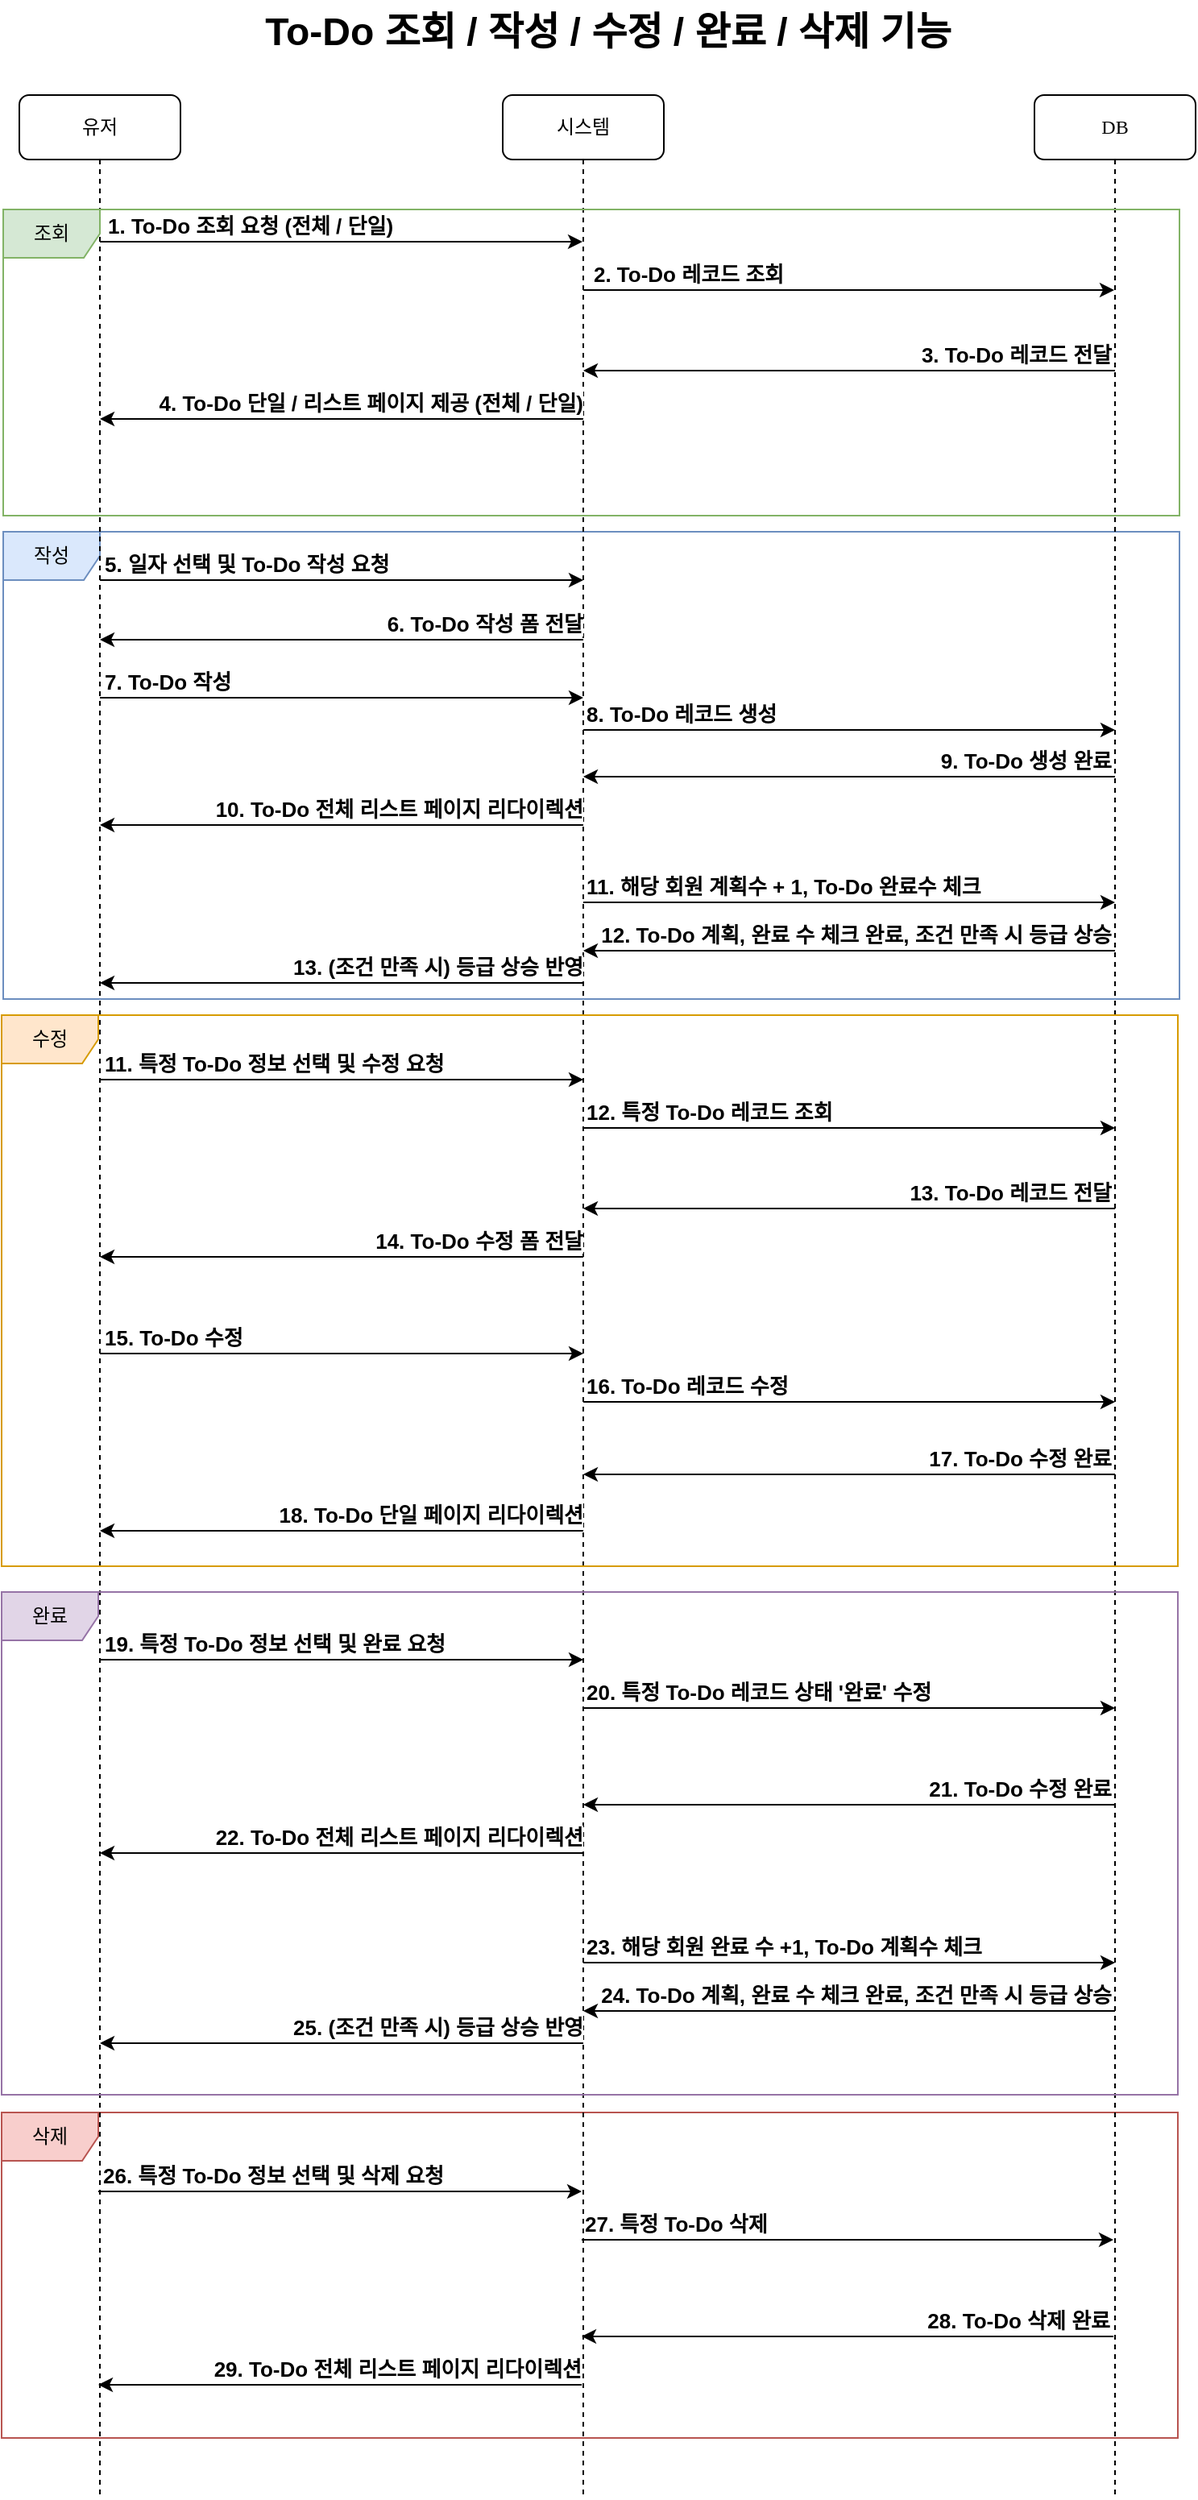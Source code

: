 <mxfile version="21.1.2" type="github">
  <diagram name="Page-1" id="2YBvvXClWsGukQMizWep">
    <mxGraphModel dx="1434" dy="764" grid="1" gridSize="10" guides="1" tooltips="1" connect="1" arrows="1" fold="1" page="1" pageScale="1" pageWidth="850" pageHeight="1100" math="0" shadow="0">
      <root>
        <mxCell id="0" />
        <mxCell id="1" parent="0" />
        <mxCell id="5XuNz84cgK7RM7en4Wda-99" value="삭제" style="shape=umlFrame;whiteSpace=wrap;html=1;pointerEvents=0;fillColor=#f8cecc;strokeColor=#b85450;" parent="1" vertex="1">
          <mxGeometry x="49" y="1361" width="730" height="202" as="geometry" />
        </mxCell>
        <mxCell id="5XuNz84cgK7RM7en4Wda-34" value="작성" style="shape=umlFrame;whiteSpace=wrap;html=1;pointerEvents=0;fillColor=#dae8fc;strokeColor=#6c8ebf;" parent="1" vertex="1">
          <mxGeometry x="50" y="380" width="730" height="290" as="geometry" />
        </mxCell>
        <mxCell id="5XuNz84cgK7RM7en4Wda-1" value="To-Do 조회 / 작성 / 수정 / 완료 / 삭제 기능" style="text;strokeColor=none;fillColor=none;html=1;fontSize=24;fontStyle=1;verticalAlign=middle;align=center;" parent="1" vertex="1">
          <mxGeometry x="375" y="50" width="100" height="40" as="geometry" />
        </mxCell>
        <mxCell id="5XuNz84cgK7RM7en4Wda-2" value="시스템" style="shape=umlLifeline;perimeter=lifelinePerimeter;whiteSpace=wrap;html=1;container=1;collapsible=0;recursiveResize=0;outlineConnect=0;rounded=1;shadow=0;comic=0;labelBackgroundColor=none;strokeWidth=1;fontFamily=Verdana;fontSize=12;align=center;" parent="1" vertex="1">
          <mxGeometry x="360" y="109" width="100" height="1491" as="geometry" />
        </mxCell>
        <mxCell id="5XuNz84cgK7RM7en4Wda-18" value="" style="endArrow=classic;html=1;rounded=0;" parent="5XuNz84cgK7RM7en4Wda-2" target="5XuNz84cgK7RM7en4Wda-7" edge="1">
          <mxGeometry width="50" height="50" relative="1" as="geometry">
            <mxPoint x="50" y="201" as="sourcePoint" />
            <mxPoint x="-40" y="201" as="targetPoint" />
          </mxGeometry>
        </mxCell>
        <mxCell id="5XuNz84cgK7RM7en4Wda-20" value="" style="endArrow=classic;html=1;rounded=0;" parent="5XuNz84cgK7RM7en4Wda-2" edge="1">
          <mxGeometry width="50" height="50" relative="1" as="geometry">
            <mxPoint x="-250" y="301" as="sourcePoint" />
            <mxPoint x="50" y="301" as="targetPoint" />
          </mxGeometry>
        </mxCell>
        <mxCell id="5XuNz84cgK7RM7en4Wda-21" value="5. 일자 선택 및 To-Do 작성 요청" style="edgeLabel;html=1;align=left;verticalAlign=middle;resizable=0;points=[];fontSize=13;fontStyle=1" parent="5XuNz84cgK7RM7en4Wda-20" vertex="1" connectable="0">
          <mxGeometry x="-0.245" y="4" relative="1" as="geometry">
            <mxPoint x="-113" y="-6" as="offset" />
          </mxGeometry>
        </mxCell>
        <mxCell id="5XuNz84cgK7RM7en4Wda-22" value="" style="endArrow=classic;html=1;rounded=0;" parent="5XuNz84cgK7RM7en4Wda-2" edge="1">
          <mxGeometry width="50" height="50" relative="1" as="geometry">
            <mxPoint x="50" y="338" as="sourcePoint" />
            <mxPoint x="-250" y="338" as="targetPoint" />
          </mxGeometry>
        </mxCell>
        <mxCell id="5XuNz84cgK7RM7en4Wda-23" value="6. To-Do 작성 폼 전달" style="edgeLabel;html=1;align=right;verticalAlign=middle;resizable=0;points=[];fontSize=13;fontStyle=1" parent="5XuNz84cgK7RM7en4Wda-2" vertex="1" connectable="0">
          <mxGeometry x="50" y="328" as="geometry" />
        </mxCell>
        <mxCell id="5XuNz84cgK7RM7en4Wda-36" value="" style="endArrow=classic;html=1;rounded=0;" parent="5XuNz84cgK7RM7en4Wda-2" edge="1">
          <mxGeometry width="50" height="50" relative="1" as="geometry">
            <mxPoint x="-250" y="611" as="sourcePoint" />
            <mxPoint x="50" y="611" as="targetPoint" />
          </mxGeometry>
        </mxCell>
        <mxCell id="5XuNz84cgK7RM7en4Wda-37" value="11. 특정 To-Do 정보 선택 및 수정 요청" style="edgeLabel;html=1;align=left;verticalAlign=middle;resizable=0;points=[];fontSize=13;fontStyle=1" parent="5XuNz84cgK7RM7en4Wda-36" vertex="1" connectable="0">
          <mxGeometry x="-0.245" y="4" relative="1" as="geometry">
            <mxPoint x="-113" y="-6" as="offset" />
          </mxGeometry>
        </mxCell>
        <mxCell id="5XuNz84cgK7RM7en4Wda-44" value="" style="endArrow=classic;html=1;rounded=0;" parent="5XuNz84cgK7RM7en4Wda-2" edge="1">
          <mxGeometry width="50" height="50" relative="1" as="geometry">
            <mxPoint x="50" y="721" as="sourcePoint" />
            <mxPoint x="-250" y="721" as="targetPoint" />
          </mxGeometry>
        </mxCell>
        <mxCell id="5XuNz84cgK7RM7en4Wda-45" value="14. To-Do 수정 폼 전달" style="edgeLabel;html=1;align=right;verticalAlign=middle;resizable=0;points=[];fontSize=13;fontStyle=1" parent="5XuNz84cgK7RM7en4Wda-2" vertex="1" connectable="0">
          <mxGeometry x="50" y="711" as="geometry" />
        </mxCell>
        <mxCell id="5XuNz84cgK7RM7en4Wda-75" value="16. To-Do 레코드 수정" style="edgeLabel;html=1;align=left;verticalAlign=middle;resizable=0;points=[];fontSize=13;fontStyle=1" parent="5XuNz84cgK7RM7en4Wda-2" vertex="1" connectable="0">
          <mxGeometry x="50" y="801" as="geometry" />
        </mxCell>
        <mxCell id="5XuNz84cgK7RM7en4Wda-4" value="DB" style="shape=umlLifeline;perimeter=lifelinePerimeter;whiteSpace=wrap;html=1;container=1;collapsible=0;recursiveResize=0;outlineConnect=0;rounded=1;shadow=0;comic=0;labelBackgroundColor=none;strokeWidth=1;fontFamily=Verdana;fontSize=12;align=center;" parent="1" vertex="1">
          <mxGeometry x="690" y="109" width="100" height="1491" as="geometry" />
        </mxCell>
        <mxCell id="5XuNz84cgK7RM7en4Wda-14" value="" style="endArrow=classic;html=1;rounded=0;" parent="5XuNz84cgK7RM7en4Wda-4" target="5XuNz84cgK7RM7en4Wda-2" edge="1">
          <mxGeometry width="50" height="50" relative="1" as="geometry">
            <mxPoint x="50" y="171" as="sourcePoint" />
            <mxPoint x="-50" y="171" as="targetPoint" />
          </mxGeometry>
        </mxCell>
        <mxCell id="5XuNz84cgK7RM7en4Wda-15" value="3. To-Do 레코드 전달" style="edgeLabel;html=1;align=right;verticalAlign=middle;resizable=0;points=[];fontSize=13;fontStyle=1" parent="5XuNz84cgK7RM7en4Wda-4" vertex="1" connectable="0">
          <mxGeometry x="48" y="161" as="geometry" />
        </mxCell>
        <mxCell id="5XuNz84cgK7RM7en4Wda-40" value="" style="endArrow=classic;html=1;rounded=0;" parent="5XuNz84cgK7RM7en4Wda-4" edge="1">
          <mxGeometry width="50" height="50" relative="1" as="geometry">
            <mxPoint x="50" y="691" as="sourcePoint" />
            <mxPoint x="-280" y="691" as="targetPoint" />
          </mxGeometry>
        </mxCell>
        <mxCell id="5XuNz84cgK7RM7en4Wda-41" value="13. To-Do 레코드 전달" style="edgeLabel;html=1;align=right;verticalAlign=middle;resizable=0;points=[];fontSize=13;fontStyle=1" parent="5XuNz84cgK7RM7en4Wda-4" vertex="1" connectable="0">
          <mxGeometry x="48" y="681" as="geometry" />
        </mxCell>
        <mxCell id="5XuNz84cgK7RM7en4Wda-7" value="유저" style="shape=umlLifeline;perimeter=lifelinePerimeter;whiteSpace=wrap;html=1;container=1;collapsible=0;recursiveResize=0;outlineConnect=0;rounded=1;shadow=0;comic=0;labelBackgroundColor=none;strokeWidth=1;fontFamily=Verdana;fontSize=12;align=center;" parent="1" vertex="1">
          <mxGeometry x="60" y="109" width="100" height="1491" as="geometry" />
        </mxCell>
        <mxCell id="5XuNz84cgK7RM7en4Wda-8" value="" style="endArrow=classic;html=1;rounded=0;" parent="1" target="5XuNz84cgK7RM7en4Wda-2" edge="1">
          <mxGeometry width="50" height="50" relative="1" as="geometry">
            <mxPoint x="110" y="200" as="sourcePoint" />
            <mxPoint x="260" y="200" as="targetPoint" />
          </mxGeometry>
        </mxCell>
        <mxCell id="5XuNz84cgK7RM7en4Wda-11" value="1. To-Do 조회 요청 (전체 / 단일)" style="edgeLabel;html=1;align=center;verticalAlign=middle;resizable=0;points=[];fontSize=13;fontStyle=1" parent="5XuNz84cgK7RM7en4Wda-8" vertex="1" connectable="0">
          <mxGeometry x="-0.245" y="4" relative="1" as="geometry">
            <mxPoint x="-20" y="-6" as="offset" />
          </mxGeometry>
        </mxCell>
        <mxCell id="5XuNz84cgK7RM7en4Wda-9" value="" style="endArrow=classic;html=1;rounded=0;" parent="1" target="5XuNz84cgK7RM7en4Wda-4" edge="1">
          <mxGeometry width="50" height="50" relative="1" as="geometry">
            <mxPoint x="410" y="230" as="sourcePoint" />
            <mxPoint x="710" y="230" as="targetPoint" />
          </mxGeometry>
        </mxCell>
        <mxCell id="5XuNz84cgK7RM7en4Wda-12" value="2. To-Do 레코드 조회" style="edgeLabel;html=1;align=center;verticalAlign=middle;resizable=0;points=[];fontSize=13;fontStyle=1" parent="1" vertex="1" connectable="0">
          <mxGeometry x="475" y="220" as="geometry" />
        </mxCell>
        <mxCell id="5XuNz84cgK7RM7en4Wda-19" value="4. To-Do 단일 / 리스트 페이지 제공 (전체 / 단일)" style="edgeLabel;html=1;align=right;verticalAlign=middle;resizable=0;points=[];fontSize=13;fontStyle=1" parent="1" vertex="1" connectable="0">
          <mxGeometry x="410" y="300" as="geometry" />
        </mxCell>
        <mxCell id="5XuNz84cgK7RM7en4Wda-24" value="" style="endArrow=classic;html=1;rounded=0;" parent="1" edge="1">
          <mxGeometry width="50" height="50" relative="1" as="geometry">
            <mxPoint x="110" y="483" as="sourcePoint" />
            <mxPoint x="410" y="483" as="targetPoint" />
          </mxGeometry>
        </mxCell>
        <mxCell id="5XuNz84cgK7RM7en4Wda-25" value="7. To-Do 작성" style="edgeLabel;html=1;align=left;verticalAlign=middle;resizable=0;points=[];fontSize=13;fontStyle=1" parent="5XuNz84cgK7RM7en4Wda-24" vertex="1" connectable="0">
          <mxGeometry x="-0.245" y="4" relative="1" as="geometry">
            <mxPoint x="-113" y="-6" as="offset" />
          </mxGeometry>
        </mxCell>
        <mxCell id="5XuNz84cgK7RM7en4Wda-26" value="" style="endArrow=classic;html=1;rounded=0;" parent="1" edge="1">
          <mxGeometry width="50" height="50" relative="1" as="geometry">
            <mxPoint x="410" y="503" as="sourcePoint" />
            <mxPoint x="740" y="503" as="targetPoint" />
          </mxGeometry>
        </mxCell>
        <mxCell id="5XuNz84cgK7RM7en4Wda-27" value="8. To-Do 레코드 생성" style="edgeLabel;html=1;align=left;verticalAlign=middle;resizable=0;points=[];fontSize=13;fontStyle=1" parent="1" vertex="1" connectable="0">
          <mxGeometry x="410" y="493" as="geometry" />
        </mxCell>
        <mxCell id="5XuNz84cgK7RM7en4Wda-30" value="" style="endArrow=classic;html=1;rounded=0;" parent="1" edge="1">
          <mxGeometry width="50" height="50" relative="1" as="geometry">
            <mxPoint x="740" y="532" as="sourcePoint" />
            <mxPoint x="410" y="532" as="targetPoint" />
          </mxGeometry>
        </mxCell>
        <mxCell id="5XuNz84cgK7RM7en4Wda-31" value="9. To-Do 생성 완료" style="edgeLabel;html=1;align=right;verticalAlign=middle;resizable=0;points=[];fontSize=13;fontStyle=1" parent="1" vertex="1" connectable="0">
          <mxGeometry x="738" y="522" as="geometry" />
        </mxCell>
        <mxCell id="5XuNz84cgK7RM7en4Wda-32" value="" style="endArrow=classic;html=1;rounded=0;" parent="1" edge="1">
          <mxGeometry width="50" height="50" relative="1" as="geometry">
            <mxPoint x="410" y="562" as="sourcePoint" />
            <mxPoint x="110" y="562" as="targetPoint" />
          </mxGeometry>
        </mxCell>
        <mxCell id="5XuNz84cgK7RM7en4Wda-33" value="10. To-Do 전체 리스트 페이지 리다이렉션" style="edgeLabel;html=1;align=right;verticalAlign=middle;resizable=0;points=[];fontSize=13;fontStyle=1" parent="1" vertex="1" connectable="0">
          <mxGeometry x="410" y="552" as="geometry" />
        </mxCell>
        <mxCell id="5XuNz84cgK7RM7en4Wda-35" value="조회" style="shape=umlFrame;whiteSpace=wrap;html=1;pointerEvents=0;fillColor=#d5e8d4;strokeColor=#82b366;" parent="1" vertex="1">
          <mxGeometry x="50" y="180" width="730" height="190" as="geometry" />
        </mxCell>
        <mxCell id="5XuNz84cgK7RM7en4Wda-38" value="" style="endArrow=classic;html=1;rounded=0;" parent="1" edge="1">
          <mxGeometry width="50" height="50" relative="1" as="geometry">
            <mxPoint x="410" y="750" as="sourcePoint" />
            <mxPoint x="740" y="750" as="targetPoint" />
          </mxGeometry>
        </mxCell>
        <mxCell id="5XuNz84cgK7RM7en4Wda-39" value="12. 특정 To-Do 레코드 조회" style="edgeLabel;html=1;align=left;verticalAlign=middle;resizable=0;points=[];fontSize=13;fontStyle=1" parent="1" vertex="1" connectable="0">
          <mxGeometry x="410" y="740" as="geometry" />
        </mxCell>
        <mxCell id="5XuNz84cgK7RM7en4Wda-72" value="" style="endArrow=classic;html=1;rounded=0;" parent="1" edge="1">
          <mxGeometry width="50" height="50" relative="1" as="geometry">
            <mxPoint x="110" y="890" as="sourcePoint" />
            <mxPoint x="410" y="890" as="targetPoint" />
          </mxGeometry>
        </mxCell>
        <mxCell id="5XuNz84cgK7RM7en4Wda-73" value="15. To-Do 수정" style="edgeLabel;html=1;align=left;verticalAlign=middle;resizable=0;points=[];fontSize=13;fontStyle=1" parent="5XuNz84cgK7RM7en4Wda-72" vertex="1" connectable="0">
          <mxGeometry x="-0.245" y="4" relative="1" as="geometry">
            <mxPoint x="-113" y="-6" as="offset" />
          </mxGeometry>
        </mxCell>
        <mxCell id="5XuNz84cgK7RM7en4Wda-74" value="" style="endArrow=classic;html=1;rounded=0;" parent="1" edge="1">
          <mxGeometry width="50" height="50" relative="1" as="geometry">
            <mxPoint x="410" y="920" as="sourcePoint" />
            <mxPoint x="740" y="920" as="targetPoint" />
          </mxGeometry>
        </mxCell>
        <mxCell id="5XuNz84cgK7RM7en4Wda-76" value="" style="endArrow=classic;html=1;rounded=0;" parent="1" edge="1">
          <mxGeometry width="50" height="50" relative="1" as="geometry">
            <mxPoint x="740" y="965" as="sourcePoint" />
            <mxPoint x="410" y="965" as="targetPoint" />
          </mxGeometry>
        </mxCell>
        <mxCell id="5XuNz84cgK7RM7en4Wda-77" value="17. To-Do 수정 완료" style="edgeLabel;html=1;align=right;verticalAlign=middle;resizable=0;points=[];fontSize=13;fontStyle=1" parent="1" vertex="1" connectable="0">
          <mxGeometry x="738" y="955" as="geometry" />
        </mxCell>
        <mxCell id="5XuNz84cgK7RM7en4Wda-78" value="" style="endArrow=classic;html=1;rounded=0;" parent="1" edge="1">
          <mxGeometry width="50" height="50" relative="1" as="geometry">
            <mxPoint x="410" y="1000" as="sourcePoint" />
            <mxPoint x="110" y="1000" as="targetPoint" />
          </mxGeometry>
        </mxCell>
        <mxCell id="5XuNz84cgK7RM7en4Wda-79" value="18. To-Do 단일 페이지 리다이렉션" style="edgeLabel;html=1;align=right;verticalAlign=middle;resizable=0;points=[];fontSize=13;fontStyle=1" parent="1" vertex="1" connectable="0">
          <mxGeometry x="410" y="990" as="geometry" />
        </mxCell>
        <mxCell id="5XuNz84cgK7RM7en4Wda-81" value="수정" style="shape=umlFrame;whiteSpace=wrap;html=1;pointerEvents=0;fillColor=#ffe6cc;strokeColor=#d79b00;" parent="1" vertex="1">
          <mxGeometry x="49" y="680" width="730" height="342" as="geometry" />
        </mxCell>
        <mxCell id="5XuNz84cgK7RM7en4Wda-82" value="" style="endArrow=classic;html=1;rounded=0;" parent="1" edge="1">
          <mxGeometry width="50" height="50" relative="1" as="geometry">
            <mxPoint x="110" y="1080" as="sourcePoint" />
            <mxPoint x="410" y="1080" as="targetPoint" />
          </mxGeometry>
        </mxCell>
        <mxCell id="5XuNz84cgK7RM7en4Wda-83" value="19. 특정 To-Do 정보 선택 및 완료 요청" style="edgeLabel;html=1;align=left;verticalAlign=middle;resizable=0;points=[];fontSize=13;fontStyle=1" parent="5XuNz84cgK7RM7en4Wda-82" vertex="1" connectable="0">
          <mxGeometry x="-0.245" y="4" relative="1" as="geometry">
            <mxPoint x="-113" y="-6" as="offset" />
          </mxGeometry>
        </mxCell>
        <mxCell id="5XuNz84cgK7RM7en4Wda-84" value="" style="endArrow=classic;html=1;rounded=0;" parent="1" edge="1">
          <mxGeometry width="50" height="50" relative="1" as="geometry">
            <mxPoint x="410" y="1110" as="sourcePoint" />
            <mxPoint x="740" y="1110" as="targetPoint" />
          </mxGeometry>
        </mxCell>
        <mxCell id="5XuNz84cgK7RM7en4Wda-85" value="20. 특정 To-Do 레코드 상태 &#39;완료&#39; 수정" style="edgeLabel;html=1;align=left;verticalAlign=middle;resizable=0;points=[];fontSize=13;fontStyle=1" parent="1" vertex="1" connectable="0">
          <mxGeometry x="410" y="1100" as="geometry" />
        </mxCell>
        <mxCell id="5XuNz84cgK7RM7en4Wda-86" value="" style="endArrow=classic;html=1;rounded=0;" parent="1" edge="1">
          <mxGeometry width="50" height="50" relative="1" as="geometry">
            <mxPoint x="740" y="1170" as="sourcePoint" />
            <mxPoint x="410" y="1170" as="targetPoint" />
          </mxGeometry>
        </mxCell>
        <mxCell id="5XuNz84cgK7RM7en4Wda-87" value="21. To-Do 수정 완료" style="edgeLabel;html=1;align=right;verticalAlign=middle;resizable=0;points=[];fontSize=13;fontStyle=1" parent="1" vertex="1" connectable="0">
          <mxGeometry x="738" y="1160" as="geometry" />
        </mxCell>
        <mxCell id="5XuNz84cgK7RM7en4Wda-88" value="" style="endArrow=classic;html=1;rounded=0;" parent="1" edge="1">
          <mxGeometry width="50" height="50" relative="1" as="geometry">
            <mxPoint x="410" y="1200" as="sourcePoint" />
            <mxPoint x="110" y="1200" as="targetPoint" />
          </mxGeometry>
        </mxCell>
        <mxCell id="5XuNz84cgK7RM7en4Wda-89" value="22. To-Do 전체 리스트 페이지 리다이렉션" style="edgeLabel;html=1;align=right;verticalAlign=middle;resizable=0;points=[];fontSize=13;fontStyle=1" parent="1" vertex="1" connectable="0">
          <mxGeometry x="410" y="1190" as="geometry" />
        </mxCell>
        <mxCell id="5XuNz84cgK7RM7en4Wda-90" value="완료" style="shape=umlFrame;whiteSpace=wrap;html=1;pointerEvents=0;fillColor=#e1d5e7;strokeColor=#9673a6;" parent="1" vertex="1">
          <mxGeometry x="49" y="1038" width="730" height="312" as="geometry" />
        </mxCell>
        <mxCell id="5XuNz84cgK7RM7en4Wda-91" value="" style="endArrow=classic;html=1;rounded=0;" parent="1" edge="1">
          <mxGeometry width="50" height="50" relative="1" as="geometry">
            <mxPoint x="109" y="1410" as="sourcePoint" />
            <mxPoint x="409" y="1410" as="targetPoint" />
          </mxGeometry>
        </mxCell>
        <mxCell id="5XuNz84cgK7RM7en4Wda-92" value="26. 특정 To-Do 정보 선택 및 삭제 요청" style="edgeLabel;html=1;align=left;verticalAlign=middle;resizable=0;points=[];fontSize=13;fontStyle=1" parent="5XuNz84cgK7RM7en4Wda-91" vertex="1" connectable="0">
          <mxGeometry x="-0.245" y="4" relative="1" as="geometry">
            <mxPoint x="-113" y="-6" as="offset" />
          </mxGeometry>
        </mxCell>
        <mxCell id="5XuNz84cgK7RM7en4Wda-93" value="" style="endArrow=classic;html=1;rounded=0;" parent="1" edge="1">
          <mxGeometry width="50" height="50" relative="1" as="geometry">
            <mxPoint x="409" y="1440" as="sourcePoint" />
            <mxPoint x="739" y="1440" as="targetPoint" />
          </mxGeometry>
        </mxCell>
        <mxCell id="5XuNz84cgK7RM7en4Wda-94" value="27. 특정 To-Do 삭제" style="edgeLabel;html=1;align=left;verticalAlign=middle;resizable=0;points=[];fontSize=13;fontStyle=1" parent="1" vertex="1" connectable="0">
          <mxGeometry x="409" y="1430" as="geometry" />
        </mxCell>
        <mxCell id="5XuNz84cgK7RM7en4Wda-95" value="" style="endArrow=classic;html=1;rounded=0;" parent="1" edge="1">
          <mxGeometry width="50" height="50" relative="1" as="geometry">
            <mxPoint x="739" y="1500" as="sourcePoint" />
            <mxPoint x="409" y="1500" as="targetPoint" />
          </mxGeometry>
        </mxCell>
        <mxCell id="5XuNz84cgK7RM7en4Wda-96" value="28. To-Do 삭제 완료" style="edgeLabel;html=1;align=right;verticalAlign=middle;resizable=0;points=[];fontSize=13;fontStyle=1" parent="1" vertex="1" connectable="0">
          <mxGeometry x="737" y="1490" as="geometry" />
        </mxCell>
        <mxCell id="5XuNz84cgK7RM7en4Wda-97" value="" style="endArrow=classic;html=1;rounded=0;" parent="1" edge="1">
          <mxGeometry width="50" height="50" relative="1" as="geometry">
            <mxPoint x="409" y="1530" as="sourcePoint" />
            <mxPoint x="109" y="1530" as="targetPoint" />
          </mxGeometry>
        </mxCell>
        <mxCell id="5XuNz84cgK7RM7en4Wda-98" value="29. To-Do 전체 리스트 페이지 리다이렉션" style="edgeLabel;html=1;align=right;verticalAlign=middle;resizable=0;points=[];fontSize=13;fontStyle=1" parent="1" vertex="1" connectable="0">
          <mxGeometry x="409" y="1520" as="geometry" />
        </mxCell>
        <mxCell id="5XuNz84cgK7RM7en4Wda-111" value="" style="endArrow=classic;html=1;rounded=0;" parent="1" edge="1">
          <mxGeometry width="50" height="50" relative="1" as="geometry">
            <mxPoint x="410" y="1268" as="sourcePoint" />
            <mxPoint x="740" y="1268" as="targetPoint" />
          </mxGeometry>
        </mxCell>
        <mxCell id="5XuNz84cgK7RM7en4Wda-112" value="23. 해당 회원 완료 수 +1, To-Do 계획수 체크" style="edgeLabel;html=1;align=left;verticalAlign=middle;resizable=0;points=[];fontSize=13;fontStyle=1" parent="1" vertex="1" connectable="0">
          <mxGeometry x="410" y="1258" as="geometry" />
        </mxCell>
        <mxCell id="5XuNz84cgK7RM7en4Wda-113" value="" style="endArrow=classic;html=1;rounded=0;" parent="1" edge="1">
          <mxGeometry width="50" height="50" relative="1" as="geometry">
            <mxPoint x="740" y="1298" as="sourcePoint" />
            <mxPoint x="410" y="1298" as="targetPoint" />
          </mxGeometry>
        </mxCell>
        <mxCell id="5XuNz84cgK7RM7en4Wda-114" value="24. To-Do 계획, 완료 수 체크 완료, 조건 만족 시 등급 상승" style="edgeLabel;html=1;align=right;verticalAlign=middle;resizable=0;points=[];fontSize=13;fontStyle=1" parent="1" vertex="1" connectable="0">
          <mxGeometry x="738" y="1288" as="geometry" />
        </mxCell>
        <mxCell id="5XuNz84cgK7RM7en4Wda-117" value="" style="endArrow=classic;html=1;rounded=0;" parent="1" edge="1">
          <mxGeometry width="50" height="50" relative="1" as="geometry">
            <mxPoint x="410" y="1318" as="sourcePoint" />
            <mxPoint x="110" y="1318" as="targetPoint" />
          </mxGeometry>
        </mxCell>
        <mxCell id="5XuNz84cgK7RM7en4Wda-118" value="25. (조건 만족 시) 등급 상승 반영" style="edgeLabel;html=1;align=right;verticalAlign=middle;resizable=0;points=[];fontSize=13;fontStyle=1" parent="1" vertex="1" connectable="0">
          <mxGeometry x="410" y="1308" as="geometry" />
        </mxCell>
        <mxCell id="Bb-tHRaTWOO9Fnt973y6-5" value="" style="endArrow=classic;html=1;rounded=0;" parent="1" edge="1">
          <mxGeometry width="50" height="50" relative="1" as="geometry">
            <mxPoint x="410" y="610" as="sourcePoint" />
            <mxPoint x="740" y="610" as="targetPoint" />
          </mxGeometry>
        </mxCell>
        <mxCell id="Bb-tHRaTWOO9Fnt973y6-6" value="11. 해당 회원 계획수 + 1, To-Do 완료수 체크" style="edgeLabel;html=1;align=left;verticalAlign=middle;resizable=0;points=[];fontSize=13;fontStyle=1" parent="1" vertex="1" connectable="0">
          <mxGeometry x="410" y="600" as="geometry" />
        </mxCell>
        <mxCell id="Bb-tHRaTWOO9Fnt973y6-7" value="" style="endArrow=classic;html=1;rounded=0;" parent="1" edge="1">
          <mxGeometry width="50" height="50" relative="1" as="geometry">
            <mxPoint x="740" y="640" as="sourcePoint" />
            <mxPoint x="410" y="640" as="targetPoint" />
          </mxGeometry>
        </mxCell>
        <mxCell id="Bb-tHRaTWOO9Fnt973y6-8" value="12. To-Do 계획, 완료 수 체크 완료, 조건 만족 시 등급 상승" style="edgeLabel;html=1;align=right;verticalAlign=middle;resizable=0;points=[];fontSize=13;fontStyle=1" parent="1" vertex="1" connectable="0">
          <mxGeometry x="738" y="630" as="geometry" />
        </mxCell>
        <mxCell id="Bb-tHRaTWOO9Fnt973y6-9" value="" style="endArrow=classic;html=1;rounded=0;" parent="1" edge="1">
          <mxGeometry width="50" height="50" relative="1" as="geometry">
            <mxPoint x="410" y="660" as="sourcePoint" />
            <mxPoint x="110" y="660" as="targetPoint" />
          </mxGeometry>
        </mxCell>
        <mxCell id="Bb-tHRaTWOO9Fnt973y6-10" value="13. (조건 만족 시) 등급 상승 반영" style="edgeLabel;html=1;align=right;verticalAlign=middle;resizable=0;points=[];fontSize=13;fontStyle=1" parent="1" vertex="1" connectable="0">
          <mxGeometry x="410" y="650" as="geometry" />
        </mxCell>
      </root>
    </mxGraphModel>
  </diagram>
</mxfile>
